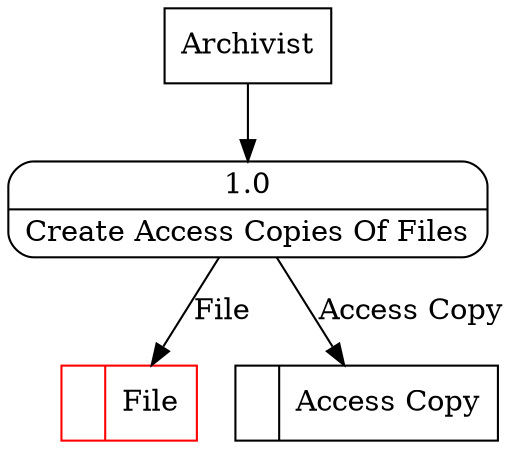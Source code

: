 digraph dfd2{ 
node[shape=record]
200 [label="<f0>  |<f1> File " color=red];
201 [label="<f0>  |<f1> Access Copy " ];
202 [label="Archivist" shape=box];
203 [label="{<f0> 1.0|<f1> Create Access Copies Of Files }" shape=Mrecord];
202 -> 203
203 -> 201 [label="Access Copy"]
203 -> 200 [label="File"]
}